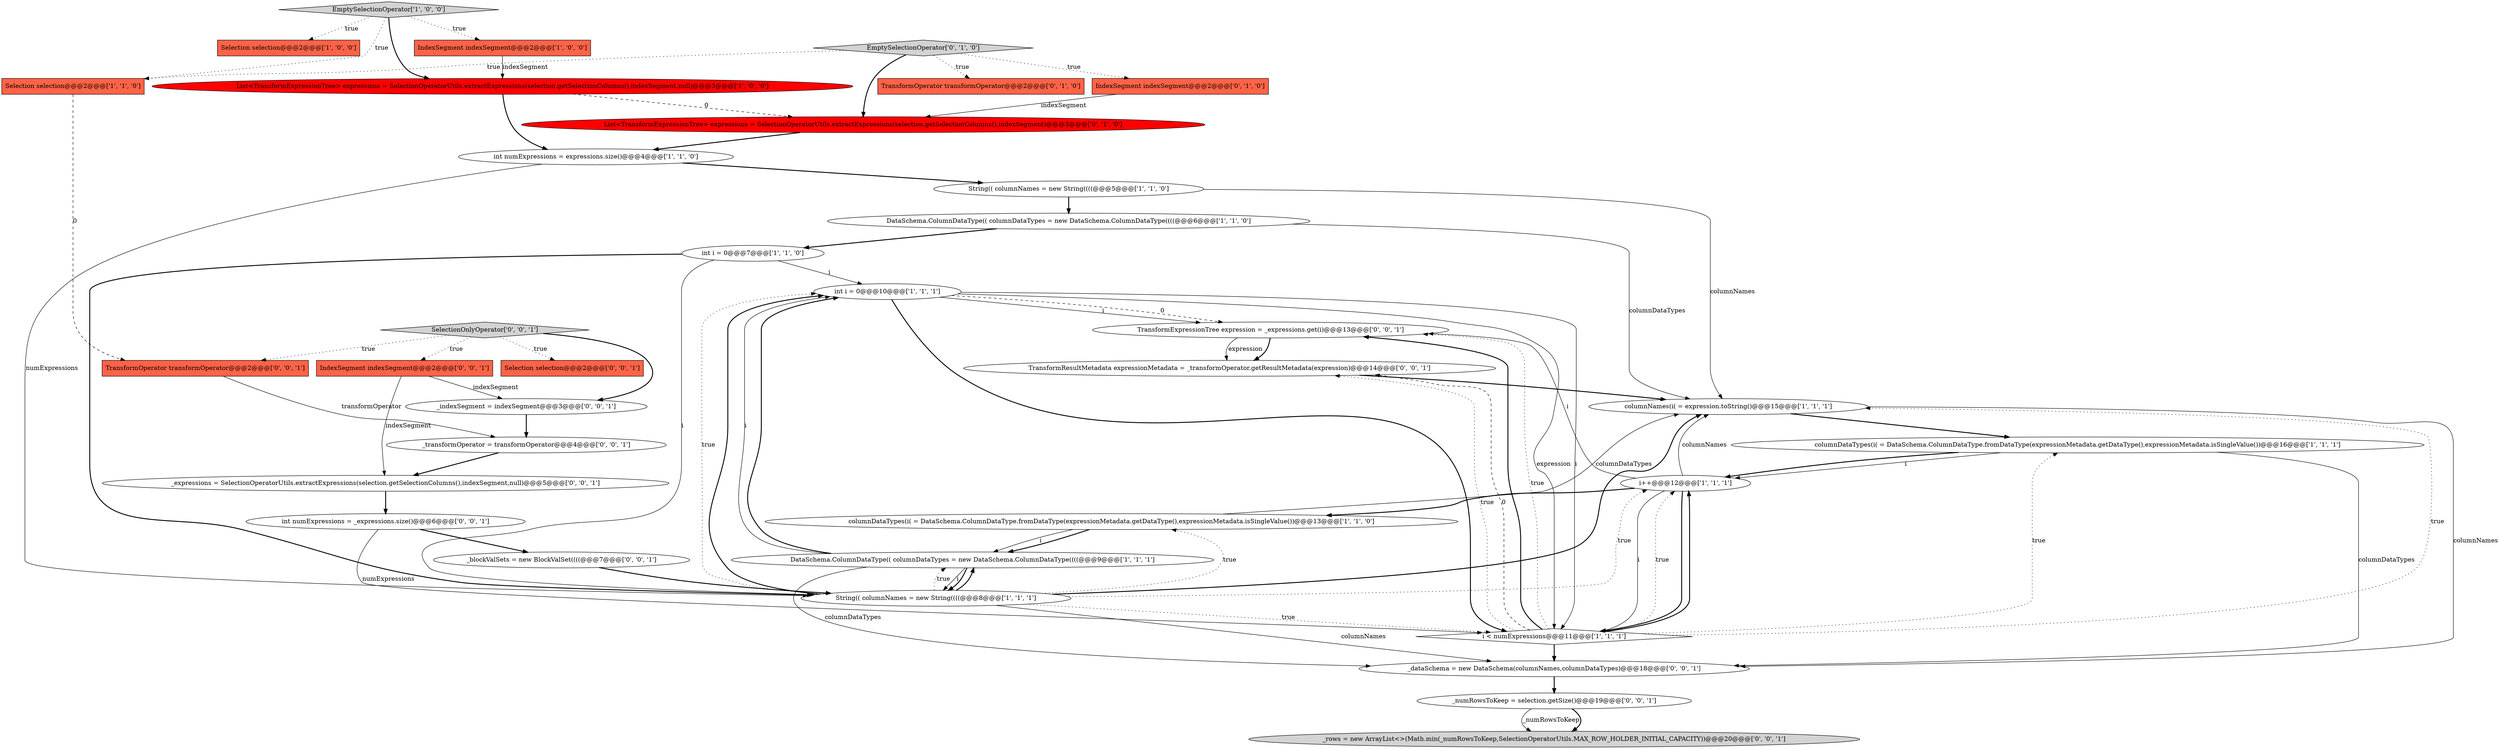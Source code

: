 digraph {
18 [style = filled, label = "List<TransformExpressionTree> expressions = SelectionOperatorUtils.extractExpressions(selection.getSelectionColumns(),indexSegment)@@@3@@@['0', '1', '0']", fillcolor = red, shape = ellipse image = "AAA1AAABBB2BBB"];
8 [style = filled, label = "int numExpressions = expressions.size()@@@4@@@['1', '1', '0']", fillcolor = white, shape = ellipse image = "AAA0AAABBB1BBB"];
5 [style = filled, label = "Selection selection@@@2@@@['1', '0', '0']", fillcolor = tomato, shape = box image = "AAA0AAABBB1BBB"];
25 [style = filled, label = "_dataSchema = new DataSchema(columnNames,columnDataTypes)@@@18@@@['0', '0', '1']", fillcolor = white, shape = ellipse image = "AAA0AAABBB3BBB"];
0 [style = filled, label = "int i = 0@@@10@@@['1', '1', '1']", fillcolor = white, shape = ellipse image = "AAA0AAABBB1BBB"];
14 [style = filled, label = "String(( columnNames = new String((((@@@5@@@['1', '1', '0']", fillcolor = white, shape = ellipse image = "AAA0AAABBB1BBB"];
21 [style = filled, label = "IndexSegment indexSegment@@@2@@@['0', '0', '1']", fillcolor = tomato, shape = box image = "AAA0AAABBB3BBB"];
34 [style = filled, label = "_indexSegment = indexSegment@@@3@@@['0', '0', '1']", fillcolor = white, shape = ellipse image = "AAA0AAABBB3BBB"];
2 [style = filled, label = "DataSchema.ColumnDataType(( columnDataTypes = new DataSchema.ColumnDataType((((@@@6@@@['1', '1', '0']", fillcolor = white, shape = ellipse image = "AAA0AAABBB1BBB"];
31 [style = filled, label = "TransformOperator transformOperator@@@2@@@['0', '0', '1']", fillcolor = tomato, shape = box image = "AAA0AAABBB3BBB"];
23 [style = filled, label = "Selection selection@@@2@@@['0', '0', '1']", fillcolor = tomato, shape = box image = "AAA0AAABBB3BBB"];
11 [style = filled, label = "String(( columnNames = new String((((@@@8@@@['1', '1', '1']", fillcolor = white, shape = ellipse image = "AAA0AAABBB1BBB"];
22 [style = filled, label = "TransformResultMetadata expressionMetadata = _transformOperator.getResultMetadata(expression)@@@14@@@['0', '0', '1']", fillcolor = white, shape = ellipse image = "AAA0AAABBB3BBB"];
13 [style = filled, label = "EmptySelectionOperator['1', '0', '0']", fillcolor = lightgray, shape = diamond image = "AAA0AAABBB1BBB"];
6 [style = filled, label = "columnDataTypes(i( = DataSchema.ColumnDataType.fromDataType(expressionMetadata.getDataType(),expressionMetadata.isSingleValue())@@@13@@@['1', '1', '0']", fillcolor = white, shape = ellipse image = "AAA0AAABBB1BBB"];
7 [style = filled, label = "IndexSegment indexSegment@@@2@@@['1', '0', '0']", fillcolor = tomato, shape = box image = "AAA0AAABBB1BBB"];
33 [style = filled, label = "_rows = new ArrayList<>(Math.min(_numRowsToKeep,SelectionOperatorUtils.MAX_ROW_HOLDER_INITIAL_CAPACITY))@@@20@@@['0', '0', '1']", fillcolor = lightgray, shape = ellipse image = "AAA0AAABBB3BBB"];
15 [style = filled, label = "i++@@@12@@@['1', '1', '1']", fillcolor = white, shape = ellipse image = "AAA0AAABBB1BBB"];
32 [style = filled, label = "_expressions = SelectionOperatorUtils.extractExpressions(selection.getSelectionColumns(),indexSegment,null)@@@5@@@['0', '0', '1']", fillcolor = white, shape = ellipse image = "AAA0AAABBB3BBB"];
3 [style = filled, label = "DataSchema.ColumnDataType(( columnDataTypes = new DataSchema.ColumnDataType((((@@@9@@@['1', '1', '1']", fillcolor = white, shape = ellipse image = "AAA0AAABBB1BBB"];
24 [style = filled, label = "int numExpressions = _expressions.size()@@@6@@@['0', '0', '1']", fillcolor = white, shape = ellipse image = "AAA0AAABBB3BBB"];
4 [style = filled, label = "int i = 0@@@7@@@['1', '1', '0']", fillcolor = white, shape = ellipse image = "AAA0AAABBB1BBB"];
30 [style = filled, label = "TransformExpressionTree expression = _expressions.get(i)@@@13@@@['0', '0', '1']", fillcolor = white, shape = ellipse image = "AAA0AAABBB3BBB"];
1 [style = filled, label = "columnNames(i( = expression.toString()@@@15@@@['1', '1', '1']", fillcolor = white, shape = ellipse image = "AAA0AAABBB1BBB"];
10 [style = filled, label = "Selection selection@@@2@@@['1', '1', '0']", fillcolor = tomato, shape = box image = "AAA0AAABBB1BBB"];
27 [style = filled, label = "_transformOperator = transformOperator@@@4@@@['0', '0', '1']", fillcolor = white, shape = ellipse image = "AAA0AAABBB3BBB"];
12 [style = filled, label = "columnDataTypes(i( = DataSchema.ColumnDataType.fromDataType(expressionMetadata.getDataType(),expressionMetadata.isSingleValue())@@@16@@@['1', '1', '1']", fillcolor = white, shape = ellipse image = "AAA0AAABBB1BBB"];
20 [style = filled, label = "TransformOperator transformOperator@@@2@@@['0', '1', '0']", fillcolor = tomato, shape = box image = "AAA0AAABBB2BBB"];
16 [style = filled, label = "i < numExpressions@@@11@@@['1', '1', '1']", fillcolor = white, shape = diamond image = "AAA0AAABBB1BBB"];
26 [style = filled, label = "_numRowsToKeep = selection.getSize()@@@19@@@['0', '0', '1']", fillcolor = white, shape = ellipse image = "AAA0AAABBB3BBB"];
9 [style = filled, label = "List<TransformExpressionTree> expressions = SelectionOperatorUtils.extractExpressions(selection.getSelectionColumns(),indexSegment,null)@@@3@@@['1', '0', '0']", fillcolor = red, shape = ellipse image = "AAA1AAABBB1BBB"];
28 [style = filled, label = "_blockValSets = new BlockValSet((((@@@7@@@['0', '0', '1']", fillcolor = white, shape = ellipse image = "AAA0AAABBB3BBB"];
29 [style = filled, label = "SelectionOnlyOperator['0', '0', '1']", fillcolor = lightgray, shape = diamond image = "AAA0AAABBB3BBB"];
19 [style = filled, label = "IndexSegment indexSegment@@@2@@@['0', '1', '0']", fillcolor = tomato, shape = box image = "AAA0AAABBB2BBB"];
17 [style = filled, label = "EmptySelectionOperator['0', '1', '0']", fillcolor = lightgray, shape = diamond image = "AAA0AAABBB2BBB"];
17->20 [style = dotted, label="true"];
8->11 [style = solid, label="numExpressions"];
16->15 [style = bold, label=""];
4->11 [style = solid, label="i"];
12->25 [style = solid, label="columnDataTypes"];
0->16 [style = bold, label=""];
6->3 [style = bold, label=""];
27->32 [style = bold, label=""];
24->28 [style = bold, label=""];
30->22 [style = bold, label=""];
16->12 [style = dotted, label="true"];
7->9 [style = solid, label="indexSegment"];
11->1 [style = bold, label=""];
6->1 [style = solid, label="columnDataTypes"];
24->16 [style = solid, label="numExpressions"];
30->22 [style = solid, label="expression"];
12->15 [style = solid, label="i"];
16->30 [style = dotted, label="true"];
9->18 [style = dashed, label="0"];
28->11 [style = bold, label=""];
16->15 [style = dotted, label="true"];
12->15 [style = bold, label=""];
3->11 [style = bold, label=""];
10->31 [style = dashed, label="0"];
8->14 [style = bold, label=""];
16->25 [style = bold, label=""];
3->25 [style = solid, label="columnDataTypes"];
15->6 [style = bold, label=""];
13->5 [style = dotted, label="true"];
31->27 [style = solid, label="transformOperator"];
13->7 [style = dotted, label="true"];
29->23 [style = dotted, label="true"];
29->34 [style = bold, label=""];
16->22 [style = dotted, label="true"];
21->34 [style = solid, label="indexSegment"];
9->8 [style = bold, label=""];
15->16 [style = bold, label=""];
15->1 [style = solid, label="columnNames"];
2->4 [style = bold, label=""];
13->10 [style = dotted, label="true"];
3->0 [style = bold, label=""];
3->0 [style = solid, label="i"];
17->10 [style = dotted, label="true"];
0->16 [style = solid, label="expression"];
2->1 [style = solid, label="columnDataTypes"];
11->0 [style = bold, label=""];
14->1 [style = solid, label="columnNames"];
11->25 [style = solid, label="columnNames"];
16->1 [style = dotted, label="true"];
0->16 [style = solid, label="i"];
11->3 [style = bold, label=""];
0->30 [style = solid, label="i"];
11->6 [style = dotted, label="true"];
15->16 [style = solid, label="i"];
11->0 [style = dotted, label="true"];
1->25 [style = solid, label="columnNames"];
16->30 [style = bold, label=""];
25->26 [style = bold, label=""];
0->30 [style = dashed, label="0"];
17->19 [style = dotted, label="true"];
1->12 [style = bold, label=""];
15->30 [style = solid, label="i"];
11->16 [style = dotted, label="true"];
4->0 [style = solid, label="i"];
29->21 [style = dotted, label="true"];
21->32 [style = solid, label="indexSegment"];
3->11 [style = solid, label="i"];
14->2 [style = bold, label=""];
19->18 [style = solid, label="indexSegment"];
26->33 [style = solid, label="_numRowsToKeep"];
13->9 [style = bold, label=""];
18->8 [style = bold, label=""];
22->1 [style = bold, label=""];
4->11 [style = bold, label=""];
11->15 [style = dotted, label="true"];
11->3 [style = dotted, label="true"];
32->24 [style = bold, label=""];
26->33 [style = bold, label=""];
6->3 [style = solid, label="i"];
17->18 [style = bold, label=""];
16->22 [style = dashed, label="0"];
34->27 [style = bold, label=""];
29->31 [style = dotted, label="true"];
}
